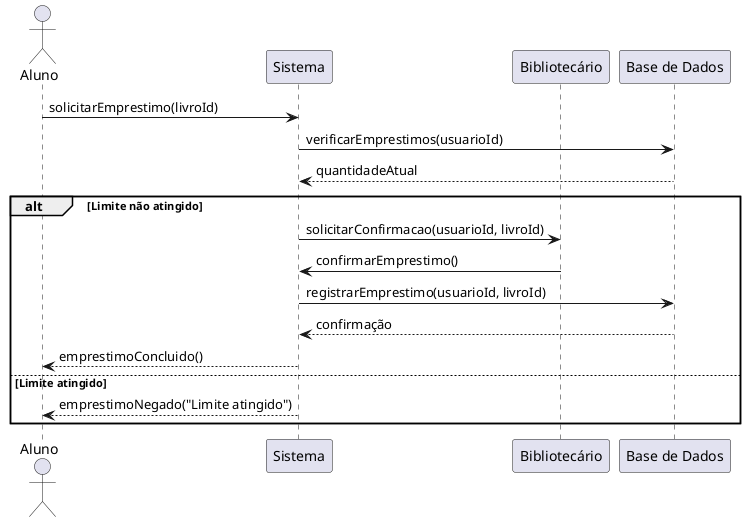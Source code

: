 @startuml
actor Aluno
participant "Sistema" as Sistema
participant "Bibliotecário" as Biblio
participant "Base de Dados" as BD

Aluno -> Sistema : solicitarEmprestimo(livroId)
Sistema -> BD : verificarEmprestimos(usuarioId)
BD --> Sistema : quantidadeAtual

alt Limite não atingido
  Sistema -> Biblio : solicitarConfirmacao(usuarioId, livroId)
  Biblio -> Sistema : confirmarEmprestimo()
  Sistema -> BD : registrarEmprestimo(usuarioId, livroId)
  BD --> Sistema : confirmação
  Sistema --> Aluno : emprestimoConcluido()
else Limite atingido
  Sistema --> Aluno : emprestimoNegado("Limite atingido")
end

@enduml
